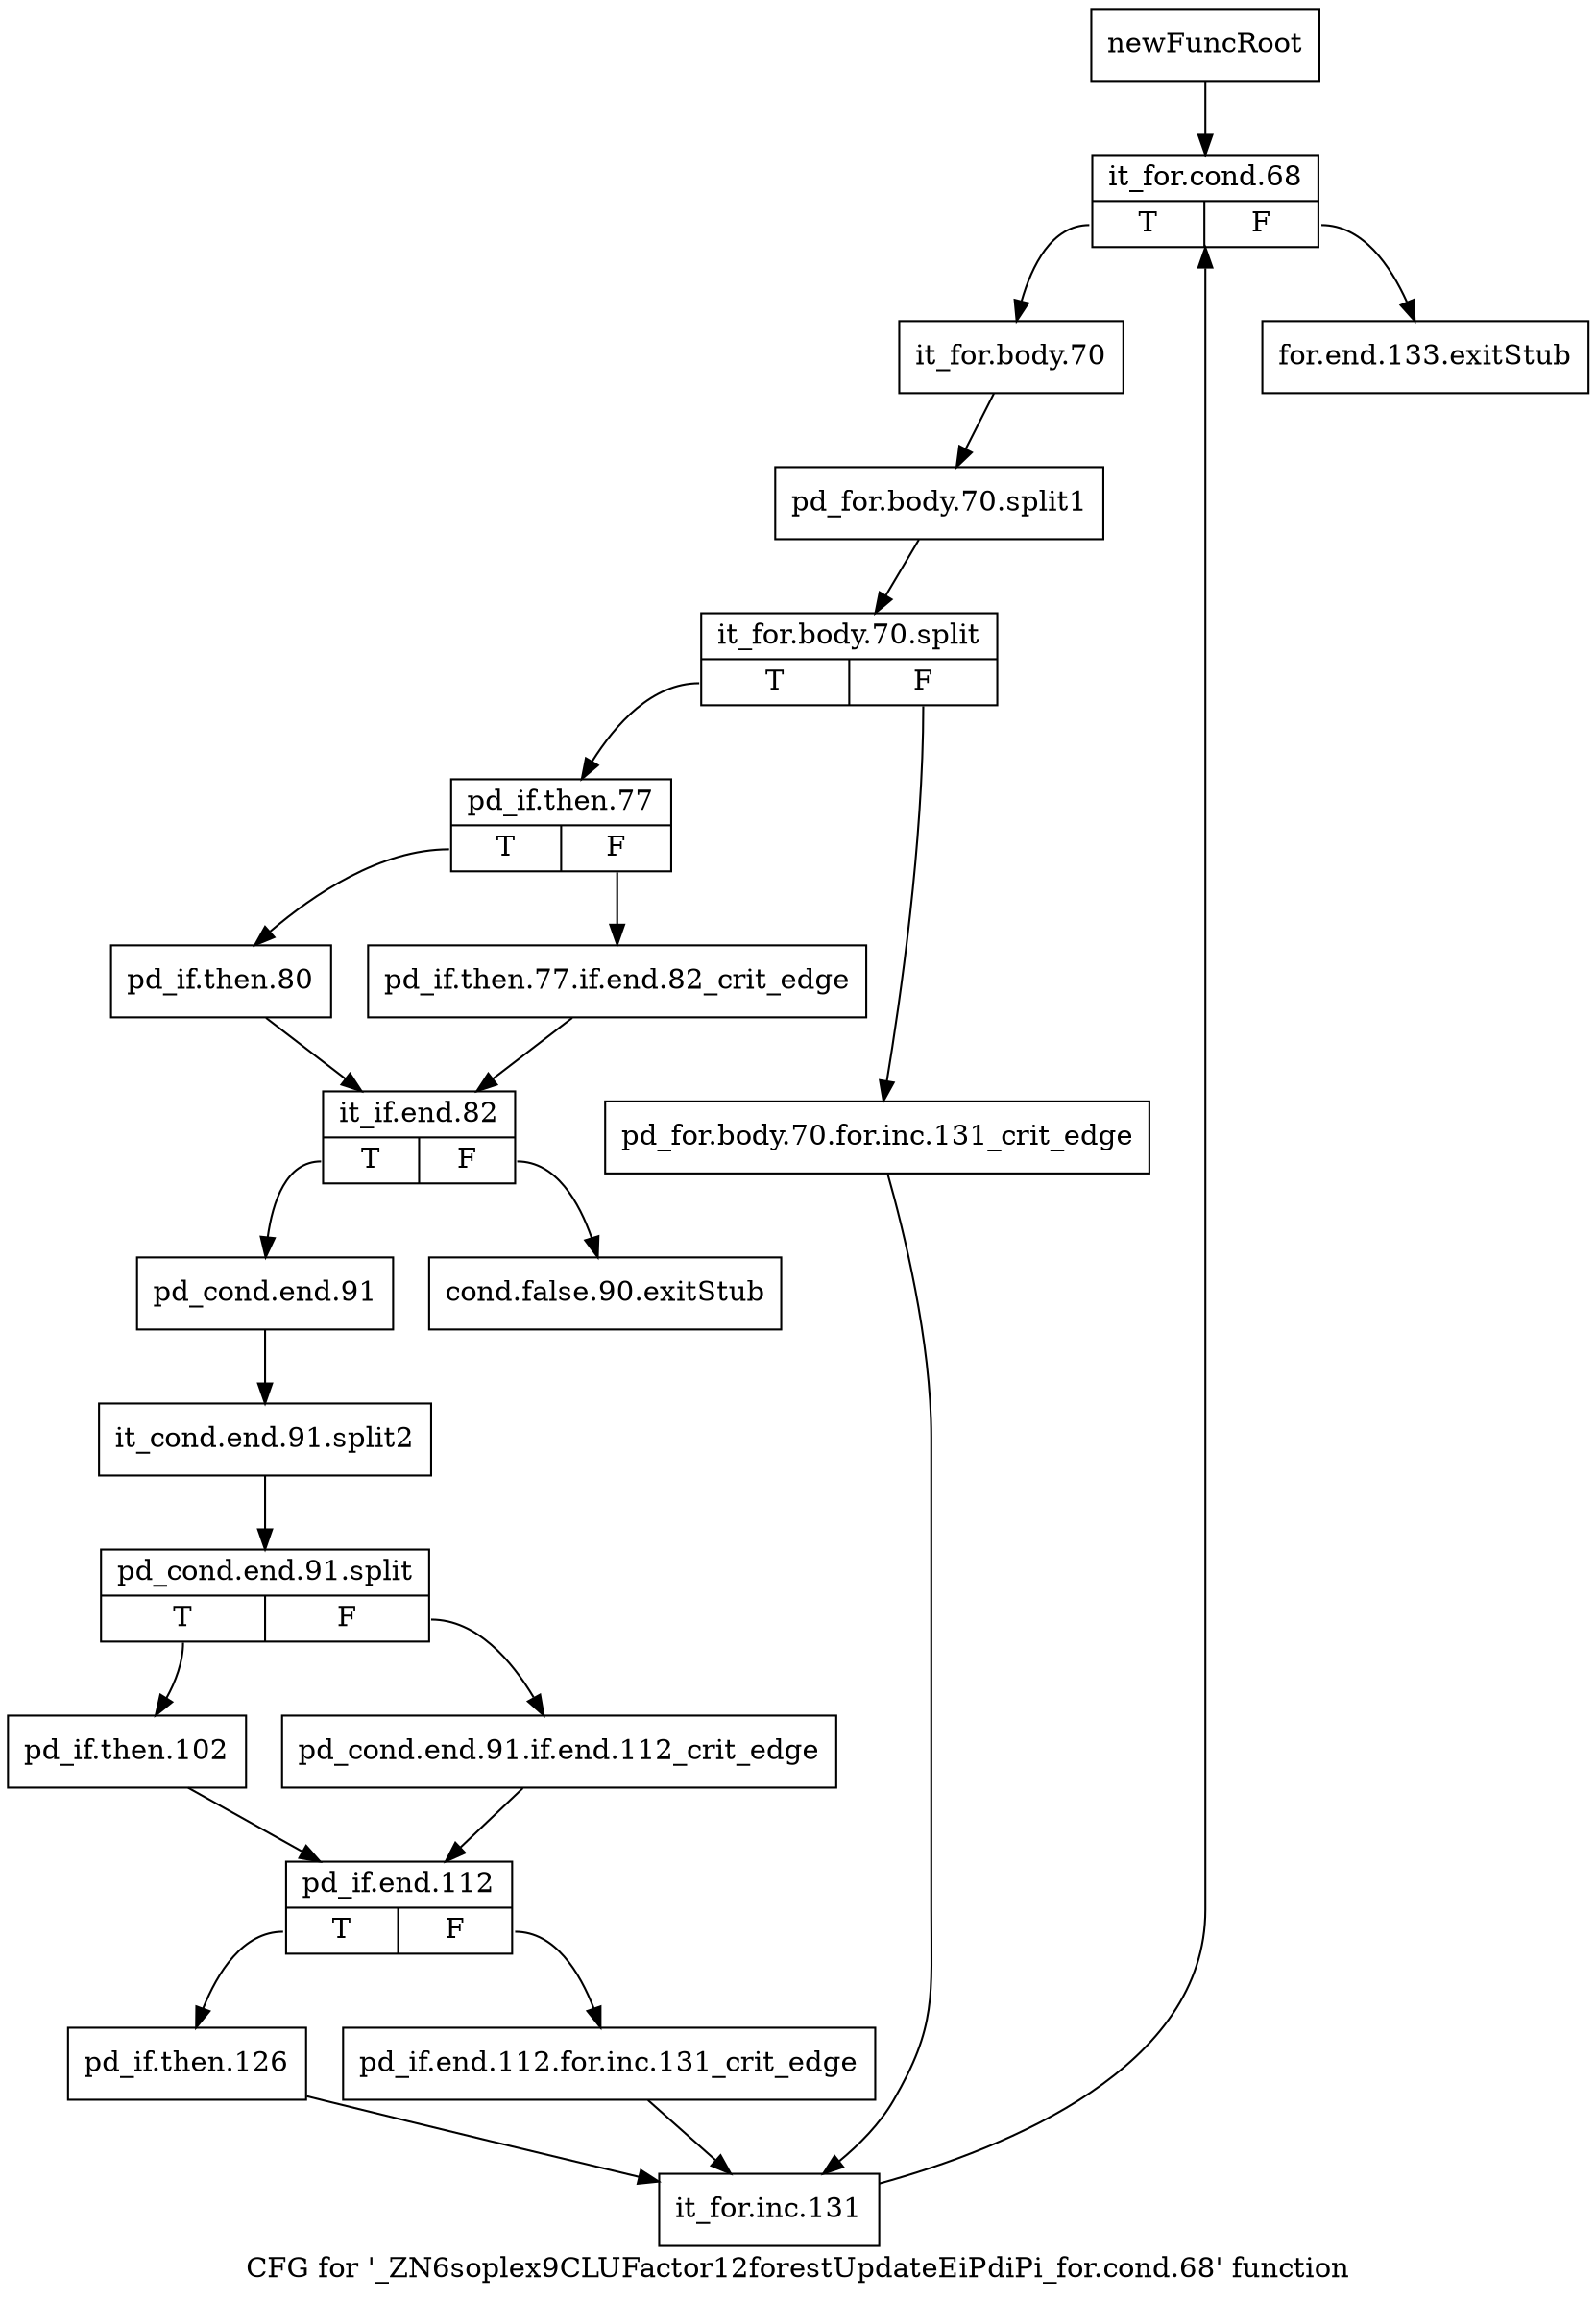 digraph "CFG for '_ZN6soplex9CLUFactor12forestUpdateEiPdiPi_for.cond.68' function" {
	label="CFG for '_ZN6soplex9CLUFactor12forestUpdateEiPdiPi_for.cond.68' function";

	Node0x2a8f9a0 [shape=record,label="{newFuncRoot}"];
	Node0x2a8f9a0 -> Node0x2a8fa90;
	Node0x2a8f9f0 [shape=record,label="{for.end.133.exitStub}"];
	Node0x2a8fa40 [shape=record,label="{cond.false.90.exitStub}"];
	Node0x2a8fa90 [shape=record,label="{it_for.cond.68|{<s0>T|<s1>F}}"];
	Node0x2a8fa90:s0 -> Node0x2a8fae0;
	Node0x2a8fa90:s1 -> Node0x2a8f9f0;
	Node0x2a8fae0 [shape=record,label="{it_for.body.70}"];
	Node0x2a8fae0 -> Node0x33c5b30;
	Node0x33c5b30 [shape=record,label="{pd_for.body.70.split1}"];
	Node0x33c5b30 -> Node0x331b780;
	Node0x331b780 [shape=record,label="{it_for.body.70.split|{<s0>T|<s1>F}}"];
	Node0x331b780:s0 -> Node0x2a8fb80;
	Node0x331b780:s1 -> Node0x2a8fb30;
	Node0x2a8fb30 [shape=record,label="{pd_for.body.70.for.inc.131_crit_edge}"];
	Node0x2a8fb30 -> Node0x2a8fea0;
	Node0x2a8fb80 [shape=record,label="{pd_if.then.77|{<s0>T|<s1>F}}"];
	Node0x2a8fb80:s0 -> Node0x2a8fc20;
	Node0x2a8fb80:s1 -> Node0x2a8fbd0;
	Node0x2a8fbd0 [shape=record,label="{pd_if.then.77.if.end.82_crit_edge}"];
	Node0x2a8fbd0 -> Node0x2a8fc70;
	Node0x2a8fc20 [shape=record,label="{pd_if.then.80}"];
	Node0x2a8fc20 -> Node0x2a8fc70;
	Node0x2a8fc70 [shape=record,label="{it_if.end.82|{<s0>T|<s1>F}}"];
	Node0x2a8fc70:s0 -> Node0x2a8fcc0;
	Node0x2a8fc70:s1 -> Node0x2a8fa40;
	Node0x2a8fcc0 [shape=record,label="{pd_cond.end.91}"];
	Node0x2a8fcc0 -> Node0x33d0690;
	Node0x33d0690 [shape=record,label="{it_cond.end.91.split2}"];
	Node0x33d0690 -> Node0x331ce80;
	Node0x331ce80 [shape=record,label="{pd_cond.end.91.split|{<s0>T|<s1>F}}"];
	Node0x331ce80:s0 -> Node0x2a8fd60;
	Node0x331ce80:s1 -> Node0x2a8fd10;
	Node0x2a8fd10 [shape=record,label="{pd_cond.end.91.if.end.112_crit_edge}"];
	Node0x2a8fd10 -> Node0x2a8fdb0;
	Node0x2a8fd60 [shape=record,label="{pd_if.then.102}"];
	Node0x2a8fd60 -> Node0x2a8fdb0;
	Node0x2a8fdb0 [shape=record,label="{pd_if.end.112|{<s0>T|<s1>F}}"];
	Node0x2a8fdb0:s0 -> Node0x2a8fe50;
	Node0x2a8fdb0:s1 -> Node0x2a8fe00;
	Node0x2a8fe00 [shape=record,label="{pd_if.end.112.for.inc.131_crit_edge}"];
	Node0x2a8fe00 -> Node0x2a8fea0;
	Node0x2a8fe50 [shape=record,label="{pd_if.then.126}"];
	Node0x2a8fe50 -> Node0x2a8fea0;
	Node0x2a8fea0 [shape=record,label="{it_for.inc.131}"];
	Node0x2a8fea0 -> Node0x2a8fa90;
}
